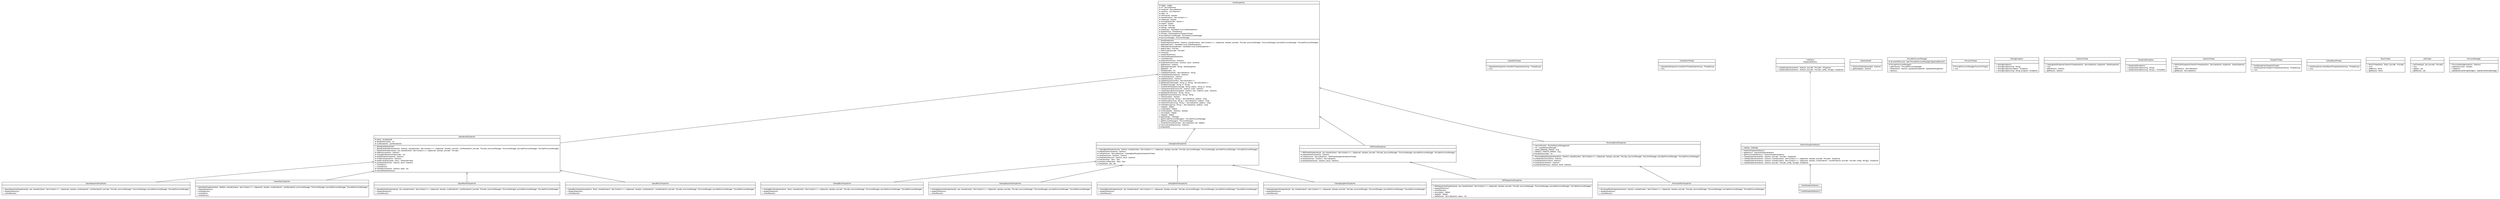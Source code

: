 #!/usr/local/bin/dot
#
# Class diagram 
# Generated by UMLGraph version R5_6 (http://www.umlgraph.org/)
#

digraph G {
	edge [fontname="Helvetica",fontsize=10,labelfontname="Helvetica",labelfontsize=10];
	node [fontname="Helvetica",fontsize=10,shape=plaintext];
	nodesep=0.25;
	ranksep=0.5;
	// sorcer.core.dispatch.CatalogBlockDispatcher
	c35184 [label=<<table title="sorcer.core.dispatch.CatalogBlockDispatcher" border="0" cellborder="1" cellspacing="0" cellpadding="2" port="p" href="./CatalogBlockDispatcher.html">
		<tr><td><table border="0" cellspacing="0" cellpadding="1">
<tr><td align="center" balign="center"> CatalogBlockDispatcher </td></tr>
		</table></td></tr>
		<tr><td><table border="0" cellspacing="0" cellpadding="1">
<tr><td align="left" balign="left">  </td></tr>
		</table></td></tr>
		<tr><td><table border="0" cellspacing="0" cellpadding="1">
<tr><td align="left" balign="left"> + CatalogBlockDispatcher(block : Block, sharedContext : Set&lt;Context&lt;&gt;&gt;, isSpawned : boolean, provider : Provider, provisionManager : ProvisionManager, providerProvisionManager : ProviderProvisionManager) </td></tr>
<tr><td align="left" balign="left"> + dispatchExertions() </td></tr>
<tr><td align="left" balign="left"> + collectResults() </td></tr>
		</table></td></tr>
		</table>>, URL="./CatalogBlockDispatcher.html", fontname="Helvetica", fontcolor="black", fontsize=10.0];
	// sorcer.core.dispatch.SpaceExertDispatcher
	c35185 [label=<<table title="sorcer.core.dispatch.SpaceExertDispatcher" border="0" cellborder="1" cellspacing="0" cellpadding="2" port="p" href="./SpaceExertDispatcher.html">
		<tr><td><table border="0" cellspacing="0" cellpadding="1">
<tr><td align="center" balign="center"><font face="Helvetica-Oblique"> SpaceExertDispatcher </font></td></tr>
		</table></td></tr>
		<tr><td><table border="0" cellspacing="0" cellpadding="1">
<tr><td align="left" balign="left"> # space : JavaSpace05 </td></tr>
<tr><td align="left" balign="left"> # doneExertionIndex : int </td></tr>
<tr><td align="left" balign="left"> # myMemberUtil : LokiMemberUtil </td></tr>
		</table></td></tr>
		<tr><td><table border="0" cellspacing="0" cellpadding="1">
<tr><td align="left" balign="left"> + SpaceExertDispatcher() </td></tr>
<tr><td align="left" balign="left"> + SpaceExertDispatcher(exertion : Exertion, sharedContext : Set&lt;Context&lt;&gt;&gt;, isSpawned : boolean, memUtil : LokiMemberUtil, provider : Provider, provisionManager : ProvisionManager, providerProvisionManager : ProviderProvisionManager) </td></tr>
<tr><td align="left" balign="left"> + SpaceExertDispatcher(job : Job, sharedContext : Set&lt;Context&lt;&gt;&gt;, isSpawned : boolean, provider : Provider) </td></tr>
<tr><td align="left" balign="left"> # addPoison(exertion : Exertion) </td></tr>
<tr><td align="left" balign="left"> # changeDoneExertionIndex(index : int) </td></tr>
<tr><td align="left" balign="left"> # preExecExertion(exertion : Exertion) </td></tr>
<tr><td align="left" balign="left"> # writeEnvelop(exertion : Exertion) </td></tr>
<tr><td align="left" balign="left"> # takeEnvelop(template : Entry) : ExertionEnvelop </td></tr>
<tr><td align="left" balign="left"> # postExecExertion(ex : Exertion, result : Exertion) </td></tr>
<tr><td align="left" balign="left"> + collectFails() </td></tr>
<tr><td align="left" balign="left"> + collectErrors() </td></tr>
<tr><td align="left" balign="left"> # handleError(exertion : Exertion, state : int) </td></tr>
<tr><td align="left" balign="left"> # executeMasterExertion() </td></tr>
		</table></td></tr>
		</table>>, URL="./SpaceExertDispatcher.html", fontname="Helvetica", fontcolor="black", fontsize=10.0];
	// sorcer.core.dispatch.SpaceExertDispatcher.CollectFailThread
	c35186 [label=<<table title="sorcer.core.dispatch.SpaceExertDispatcher.CollectFailThread" border="0" cellborder="1" cellspacing="0" cellpadding="2" port="p" href="./SpaceExertDispatcher.CollectFailThread.html">
		<tr><td><table border="0" cellspacing="0" cellpadding="1">
<tr><td align="center" balign="center"> CollectFailThread </td></tr>
		</table></td></tr>
		<tr><td><table border="0" cellspacing="0" cellpadding="1">
<tr><td align="left" balign="left">  </td></tr>
		</table></td></tr>
		<tr><td><table border="0" cellspacing="0" cellpadding="1">
<tr><td align="left" balign="left"> + SpaceExertDispatcher.CollectFailThread(disatchGroup : ThreadGroup) </td></tr>
<tr><td align="left" balign="left"> + run() </td></tr>
		</table></td></tr>
		</table>>, URL="./SpaceExertDispatcher.CollectFailThread.html", fontname="Helvetica", fontcolor="black", fontsize=10.0];
	// sorcer.core.dispatch.SpaceExertDispatcher.CollectErrorThread
	c35187 [label=<<table title="sorcer.core.dispatch.SpaceExertDispatcher.CollectErrorThread" border="0" cellborder="1" cellspacing="0" cellpadding="2" port="p" href="./SpaceExertDispatcher.CollectErrorThread.html">
		<tr><td><table border="0" cellspacing="0" cellpadding="1">
<tr><td align="center" balign="center"> CollectErrorThread </td></tr>
		</table></td></tr>
		<tr><td><table border="0" cellspacing="0" cellpadding="1">
<tr><td align="left" balign="left">  </td></tr>
		</table></td></tr>
		<tr><td><table border="0" cellspacing="0" cellpadding="1">
<tr><td align="left" balign="left"> + SpaceExertDispatcher.CollectErrorThread(disatchGroup : ThreadGroup) </td></tr>
<tr><td align="left" balign="left"> + run() </td></tr>
		</table></td></tr>
		</table>>, URL="./SpaceExertDispatcher.CollectErrorThread.html", fontname="Helvetica", fontcolor="black", fontsize=10.0];
	// sorcer.core.dispatch.ExertionDispatcherFactory
	c35188 [label=<<table title="sorcer.core.dispatch.ExertionDispatcherFactory" border="0" cellborder="1" cellspacing="0" cellpadding="2" port="p" href="./ExertionDispatcherFactory.html">
		<tr><td><table border="0" cellspacing="0" cellpadding="1">
<tr><td align="center" balign="center"> ExertionDispatcherFactory </td></tr>
		</table></td></tr>
		<tr><td><table border="0" cellspacing="0" cellpadding="1">
<tr><td align="left" balign="left"> + catalog : Cataloger </td></tr>
		</table></td></tr>
		<tr><td><table border="0" cellspacing="0" cellpadding="1">
<tr><td align="left" balign="left"> + ExertionDispatcherFactory() </td></tr>
<tr><td align="left" balign="left"> + getFactory() : ExertionDispatcherFactory </td></tr>
<tr><td align="left" balign="left"> + getProvisionableFactory() : ExertionDispatcherFactory </td></tr>
<tr><td align="left" balign="left"> + createDispatcher(exertion : Exertion, provider : Provider) : Dispatcher </td></tr>
<tr><td align="left" balign="left"> + createDispatcher(exertion : Exertion, sharedContexts : Set&lt;Context&lt;&gt;&gt;, isSpawned : boolean, provider : Provider) : Dispatcher </td></tr>
<tr><td align="left" balign="left"> + createDispatcher(exertion : Exertion, sharedContexts : Set&lt;Context&lt;&gt;&gt;, isSpawned : boolean, myMemberUtil : LokiMemberUtil, provider : Provider, config : String[]) : Dispatcher </td></tr>
<tr><td align="left" balign="left"> + createDispatcher(exertion : Exertion, provider : Provider, config : String[]) : Dispatcher </td></tr>
		</table></td></tr>
		</table>>, URL="./ExertionDispatcherFactory.html", fontname="Helvetica", fontcolor="black", fontsize=10.0];
	// sorcer.core.dispatch.ExertionSorter
	c35189 [label=<<table title="sorcer.core.dispatch.ExertionSorter" border="0" cellborder="1" cellspacing="0" cellpadding="2" port="p" href="./ExertionSorter.html">
		<tr><td><table border="0" cellspacing="0" cellpadding="1">
<tr><td align="center" balign="center"> ExertionSorter </td></tr>
		</table></td></tr>
		<tr><td><table border="0" cellspacing="0" cellpadding="1">
<tr><td align="left" balign="left">  </td></tr>
		</table></td></tr>
		<tr><td><table border="0" cellspacing="0" cellpadding="1">
<tr><td align="left" balign="left"> + ExertionSorter(topLevelJob : Exertion) </td></tr>
<tr><td align="left" balign="left"> + getSortedJob() : Exertion </td></tr>
		</table></td></tr>
		</table>>, URL="./ExertionSorter.html", fontname="Helvetica", fontcolor="black", fontsize=10.0];
	// sorcer.core.dispatch.MonitoredTaskDispatcher
	c35190 [label=<<table title="sorcer.core.dispatch.MonitoredTaskDispatcher" border="0" cellborder="1" cellspacing="0" cellpadding="2" port="p" href="./MonitoredTaskDispatcher.html">
		<tr><td><table border="0" cellspacing="0" cellpadding="1">
<tr><td align="center" balign="center"> MonitoredTaskDispatcher </td></tr>
		</table></td></tr>
		<tr><td><table border="0" cellspacing="0" cellpadding="1">
<tr><td align="left" balign="left">  </td></tr>
		</table></td></tr>
		<tr><td><table border="0" cellspacing="0" cellpadding="1">
<tr><td align="left" balign="left"> + MonitoredTaskDispatcher(exertion : Exertion, sharedContext : Set&lt;Context&lt;&gt;&gt;, isSpawned : boolean, provider : Provider, provisionManager : ProvisionManager, providerProvisionManager : ProviderProvisionManager) </td></tr>
<tr><td align="left" balign="left"> + dispatchExertions() </td></tr>
<tr><td align="left" balign="left"> + collectResults() </td></tr>
		</table></td></tr>
		</table>>, URL="./MonitoredTaskDispatcher.html", fontname="Helvetica", fontcolor="black", fontsize=10.0];
	// sorcer.core.dispatch.SpaceSequentialDispatcher
	c35191 [label=<<table title="sorcer.core.dispatch.SpaceSequentialDispatcher" border="0" cellborder="1" cellspacing="0" cellpadding="2" port="p" href="./SpaceSequentialDispatcher.html">
		<tr><td><table border="0" cellspacing="0" cellpadding="1">
<tr><td align="center" balign="center"> SpaceSequentialDispatcher </td></tr>
		</table></td></tr>
		<tr><td><table border="0" cellspacing="0" cellpadding="1">
<tr><td align="left" balign="left">  </td></tr>
		</table></td></tr>
		<tr><td><table border="0" cellspacing="0" cellpadding="1">
<tr><td align="left" balign="left"> + SpaceSequentialDispatcher(job : Job, sharedContexts : Set&lt;Context&lt;&gt;&gt;, isSpawned : boolean, myMemberUtil : LokiMemberUtil, provider : Provider, provisionManager : ProvisionManager, providerProvisionManager : ProviderProvisionManager) </td></tr>
<tr><td align="left" balign="left"> + dispatchExertions() </td></tr>
<tr><td align="left" balign="left"> + collectResults() </td></tr>
		</table></td></tr>
		</table>>, URL="./SpaceSequentialDispatcher.html", fontname="Helvetica", fontcolor="black", fontsize=10.0];
	// sorcer.core.dispatch.ProviderProvisionManager
	c35192 [label=<<table title="sorcer.core.dispatch.ProviderProvisionManager" border="0" cellborder="1" cellspacing="0" cellpadding="2" port="p" href="./ProviderProvisionManager.html">
		<tr><td><table border="0" cellspacing="0" cellpadding="1">
<tr><td align="center" balign="center"> ProviderProvisionManager </td></tr>
		</table></td></tr>
		<tr><td><table border="0" cellspacing="0" cellpadding="1">
<tr><td align="left" balign="left"> # servicesToProvision : Set&lt;ProviderProvisionManager.SignatureElement&gt; </td></tr>
		</table></td></tr>
		<tr><td><table border="0" cellspacing="0" cellpadding="1">
<tr><td align="left" balign="left"> # ProviderProvisionManager() </td></tr>
<tr><td align="left" balign="left"> + getInstance() : ProviderProvisionManager </td></tr>
<tr><td align="left" balign="left"> + add(exertion : Exertion, spaceExertDispatcher : SpaceExertDispatcher) </td></tr>
<tr><td align="left" balign="left"> + destroy() </td></tr>
		</table></td></tr>
		</table>>, URL="./ProviderProvisionManager.html", fontname="Helvetica", fontcolor="black", fontsize=10.0];
	// sorcer.core.dispatch.ProviderProvisionManager.ProvisionThread
	c35193 [label=<<table title="sorcer.core.dispatch.ProviderProvisionManager.ProvisionThread" border="0" cellborder="1" cellspacing="0" cellpadding="2" port="p" href="./ProviderProvisionManager.ProvisionThread.html">
		<tr><td><table border="0" cellspacing="0" cellpadding="1">
<tr><td align="center" balign="center"> ProvisionThread </td></tr>
		</table></td></tr>
		<tr><td><table border="0" cellspacing="0" cellpadding="1">
<tr><td align="left" balign="left">  </td></tr>
		</table></td></tr>
		<tr><td><table border="0" cellspacing="0" cellpadding="1">
<tr><td align="left" balign="left"> # ProviderProvisionManager.ProvisionThread() </td></tr>
<tr><td align="left" balign="left"> + run() </td></tr>
		</table></td></tr>
		</table>>, URL="./ProviderProvisionManager.ProvisionThread.html", fontname="Helvetica", fontcolor="black", fontsize=10.0];
	// sorcer.core.dispatch.SortingException
	c35194 [label=<<table title="sorcer.core.dispatch.SortingException" border="0" cellborder="1" cellspacing="0" cellpadding="2" port="p" href="./SortingException.html">
		<tr><td><table border="0" cellspacing="0" cellpadding="1">
<tr><td align="center" balign="center"> SortingException </td></tr>
		</table></td></tr>
		<tr><td><table border="0" cellspacing="0" cellpadding="1">
<tr><td align="left" balign="left">  </td></tr>
		</table></td></tr>
		<tr><td><table border="0" cellspacing="0" cellpadding="1">
<tr><td align="left" balign="left"> + SortingException() </td></tr>
<tr><td align="left" balign="left"> + SortingException(msg : String) </td></tr>
<tr><td align="left" balign="left"> + SortingException(exception : Exception) </td></tr>
<tr><td align="left" balign="left"> + SortingException(msg : String, exception : Exception) </td></tr>
		</table></td></tr>
		</table>>, URL="./SortingException.html", fontname="Helvetica", fontcolor="black", fontsize=10.0];
	// sorcer.core.dispatch.CatalogExertDispatcher
	c35195 [label=<<table title="sorcer.core.dispatch.CatalogExertDispatcher" border="0" cellborder="1" cellspacing="0" cellpadding="2" port="p" href="./CatalogExertDispatcher.html">
		<tr><td><table border="0" cellspacing="0" cellpadding="1">
<tr><td align="center" balign="center"><font face="Helvetica-Oblique"> CatalogExertDispatcher </font></td></tr>
		</table></td></tr>
		<tr><td><table border="0" cellspacing="0" cellpadding="1">
<tr><td align="left" balign="left">  </td></tr>
		</table></td></tr>
		<tr><td><table border="0" cellspacing="0" cellpadding="1">
<tr><td align="left" balign="left"> + CatalogExertDispatcher(job : Exertion, sharedContext : Set&lt;Context&lt;&gt;&gt;, isSpawned : boolean, provider : Provider, provisionManager : ProvisionManager, providerProvisionManager : ProviderProvisionManager) </td></tr>
<tr><td align="left" balign="left"> # preExecExertion(exertion : Exertion) </td></tr>
<tr><td align="left" balign="left"> # runExertion(ex : ServiceExertion) : CatalogExertDispatcher.ExertionThread </td></tr>
<tr><td align="left" balign="left"> # execExertion(ex : Exertion) : Exertion </td></tr>
<tr><td align="left" balign="left"> # postExecExertion(ex : Exertion, result : Exertion) </td></tr>
<tr><td align="left" balign="left"> # execTask(task : Task) : Task </td></tr>
<tr><td align="left" balign="left"> # execServiceTask(task : Task) : Task </td></tr>
<tr><td align="left" balign="left"> # execJob(job : Job) : Job </td></tr>
		</table></td></tr>
		</table>>, URL="./CatalogExertDispatcher.html", fontname="Helvetica", fontcolor="black", fontsize=10.0];
	// sorcer.core.dispatch.CatalogExertDispatcher.ExertionThread
	c35196 [label=<<table title="sorcer.core.dispatch.CatalogExertDispatcher.ExertionThread" border="0" cellborder="1" cellspacing="0" cellpadding="2" port="p" href="./CatalogExertDispatcher.ExertionThread.html">
		<tr><td><table border="0" cellspacing="0" cellpadding="1">
<tr><td align="center" balign="center"> ExertionThread </td></tr>
		</table></td></tr>
		<tr><td><table border="0" cellspacing="0" cellpadding="1">
<tr><td align="left" balign="left">  </td></tr>
		</table></td></tr>
		<tr><td><table border="0" cellspacing="0" cellpadding="1">
<tr><td align="left" balign="left"> + CatalogExertDispatcher.ExertionThread(exertion : ServiceExertion, dispatcher : ExertDispatcher) </td></tr>
<tr><td align="left" balign="left"> + run() </td></tr>
<tr><td align="left" balign="left"> + getExertion() : Exertion </td></tr>
<tr><td align="left" balign="left"> + getResult() : Exertion </td></tr>
		</table></td></tr>
		</table>>, URL="./CatalogExertDispatcher.ExertionThread.html", fontname="Helvetica", fontcolor="black", fontsize=10.0];
	// sorcer.core.dispatch.CatalogSequentialDispatcher
	c35197 [label=<<table title="sorcer.core.dispatch.CatalogSequentialDispatcher" border="0" cellborder="1" cellspacing="0" cellpadding="2" port="p" href="./CatalogSequentialDispatcher.html">
		<tr><td><table border="0" cellspacing="0" cellpadding="1">
<tr><td align="center" balign="center"> CatalogSequentialDispatcher </td></tr>
		</table></td></tr>
		<tr><td><table border="0" cellspacing="0" cellpadding="1">
<tr><td align="left" balign="left">  </td></tr>
		</table></td></tr>
		<tr><td><table border="0" cellspacing="0" cellpadding="1">
<tr><td align="left" balign="left"> + CatalogSequentialDispatcher(job : Job, sharedContext : Set&lt;Context&lt;&gt;&gt;, isSpawned : boolean, provider : Provider, provisionManager : ProvisionManager, providerProvisionManager : ProviderProvisionManager) </td></tr>
<tr><td align="left" balign="left"> + dispatchExertions() </td></tr>
<tr><td align="left" balign="left"> + collectResults() </td></tr>
		</table></td></tr>
		</table>>, URL="./CatalogSequentialDispatcher.html", fontname="Helvetica", fontcolor="black", fontsize=10.0];
	// sorcer.core.dispatch.SpaceTaskDispatcher
	c35198 [label=<<table title="sorcer.core.dispatch.SpaceTaskDispatcher" border="0" cellborder="1" cellspacing="0" cellpadding="2" port="p" href="./SpaceTaskDispatcher.html">
		<tr><td><table border="0" cellspacing="0" cellpadding="1">
<tr><td align="center" balign="center"> SpaceTaskDispatcher </td></tr>
		</table></td></tr>
		<tr><td><table border="0" cellspacing="0" cellpadding="1">
<tr><td align="left" balign="left">  </td></tr>
		</table></td></tr>
		<tr><td><table border="0" cellspacing="0" cellpadding="1">
<tr><td align="left" balign="left"> + SpaceTaskDispatcher(task : NetTask, sharedContexts : Set&lt;Context&lt;&gt;&gt;, isSpawned : boolean, myMemberUtil : LokiMemberUtil, provisionManager : ProvisionManager, providerProvisionManager : ProviderProvisionManager) </td></tr>
<tr><td align="left" balign="left"> + dispatchExertions() </td></tr>
<tr><td align="left" balign="left"> + collectResults() </td></tr>
<tr><td align="left" balign="left"> + collectFails() </td></tr>
<tr><td align="left" balign="left"> + collectErrors() </td></tr>
		</table></td></tr>
		</table>>, URL="./SpaceTaskDispatcher.html", fontname="Helvetica", fontcolor="black", fontsize=10.0];
	// sorcer.core.dispatch.CatalogParallelDispatcher
	c35199 [label=<<table title="sorcer.core.dispatch.CatalogParallelDispatcher" border="0" cellborder="1" cellspacing="0" cellpadding="2" port="p" href="./CatalogParallelDispatcher.html">
		<tr><td><table border="0" cellspacing="0" cellpadding="1">
<tr><td align="center" balign="center"> CatalogParallelDispatcher </td></tr>
		</table></td></tr>
		<tr><td><table border="0" cellspacing="0" cellpadding="1">
<tr><td align="left" balign="left">  </td></tr>
		</table></td></tr>
		<tr><td><table border="0" cellspacing="0" cellpadding="1">
<tr><td align="left" balign="left"> + CatalogParallelDispatcher(job : Job, sharedContexts : Set&lt;Context&lt;&gt;&gt;, isSpawned : boolean, provider : Provider, provisionManager : ProvisionManager, providerProvisionManager : ProviderProvisionManager) </td></tr>
<tr><td align="left" balign="left"> + dispatchExertions() </td></tr>
<tr><td align="left" balign="left"> + collectResults() </td></tr>
		</table></td></tr>
		</table>>, URL="./CatalogParallelDispatcher.html", fontname="Helvetica", fontcolor="black", fontsize=10.0];
	// sorcer.core.dispatch.CatalogSingletonDispatcher
	c35200 [label=<<table title="sorcer.core.dispatch.CatalogSingletonDispatcher" border="0" cellborder="1" cellspacing="0" cellpadding="2" port="p" href="./CatalogSingletonDispatcher.html">
		<tr><td><table border="0" cellspacing="0" cellpadding="1">
<tr><td align="center" balign="center"> CatalogSingletonDispatcher </td></tr>
		</table></td></tr>
		<tr><td><table border="0" cellspacing="0" cellpadding="1">
<tr><td align="left" balign="left">  </td></tr>
		</table></td></tr>
		<tr><td><table border="0" cellspacing="0" cellpadding="1">
<tr><td align="left" balign="left"> + CatalogSingletonDispatcher(job : Job, sharedContexts : Set&lt;Context&lt;&gt;&gt;, isSpawned : boolean, provider : Provider, provisionManager : ProvisionManager, providerProvisionManager : ProviderProvisionManager) </td></tr>
<tr><td align="left" balign="left"> + dispatchExertions() </td></tr>
<tr><td align="left" balign="left"> + collectResults() </td></tr>
		</table></td></tr>
		</table>>, URL="./CatalogSingletonDispatcher.html", fontname="Helvetica", fontcolor="black", fontsize=10.0];
	// sorcer.core.dispatch.DispatcherException
	c35201 [label=<<table title="sorcer.core.dispatch.DispatcherException" border="0" cellborder="1" cellspacing="0" cellpadding="2" port="p" href="./DispatcherException.html">
		<tr><td><table border="0" cellspacing="0" cellpadding="1">
<tr><td align="center" balign="center"> DispatcherException </td></tr>
		</table></td></tr>
		<tr><td><table border="0" cellspacing="0" cellpadding="1">
<tr><td align="left" balign="left">  </td></tr>
		</table></td></tr>
		<tr><td><table border="0" cellspacing="0" cellpadding="1">
<tr><td align="left" balign="left"> + DispatcherException() </td></tr>
<tr><td align="left" balign="left"> + DispatcherException(msg : String) </td></tr>
<tr><td align="left" balign="left"> + DispatcherException(msg : String, t : Throwable) </td></tr>
		</table></td></tr>
		</table>>, URL="./DispatcherException.html", fontname="Helvetica", fontcolor="black", fontsize=10.0];
	// sorcer.core.dispatch.SWIFExertDispatcher
	c35202 [label=<<table title="sorcer.core.dispatch.SWIFExertDispatcher" border="0" cellborder="1" cellspacing="0" cellpadding="2" port="p" href="./SWIFExertDispatcher.html">
		<tr><td><table border="0" cellspacing="0" cellpadding="1">
<tr><td align="center" balign="center"><font face="Helvetica-Oblique"> SWIFExertDispatcher </font></td></tr>
		</table></td></tr>
		<tr><td><table border="0" cellspacing="0" cellpadding="1">
<tr><td align="left" balign="left">  </td></tr>
		</table></td></tr>
		<tr><td><table border="0" cellspacing="0" cellpadding="1">
<tr><td align="left" balign="left"> + SWIFExertDispatcher(job : Job, sharedContext : Set&lt;Context&lt;&gt;&gt;, isSpawned : boolean, provider : Provider, provisionManager : ProvisionManager, providerProvisionManager : ProviderProvisionManager) </td></tr>
<tr><td align="left" balign="left"> # preExecExertion(exertion : Exertion) </td></tr>
<tr><td align="left" balign="left"> # runExertion(ex : ServiceExertion) : SWIFExertDispatcher.ExertionThread </td></tr>
<tr><td align="left" balign="left"> # execExertion(ex : Exertion) : ServiceExertion </td></tr>
<tr><td align="left" balign="left"> # postExecExertion(ex : Exertion, result : Exertion) </td></tr>
		</table></td></tr>
		</table>>, URL="./SWIFExertDispatcher.html", fontname="Helvetica", fontcolor="black", fontsize=10.0];
	// sorcer.core.dispatch.SWIFExertDispatcher.ExertionThread
	c35203 [label=<<table title="sorcer.core.dispatch.SWIFExertDispatcher.ExertionThread" border="0" cellborder="1" cellspacing="0" cellpadding="2" port="p" href="./SWIFExertDispatcher.ExertionThread.html">
		<tr><td><table border="0" cellspacing="0" cellpadding="1">
<tr><td align="center" balign="center"> ExertionThread </td></tr>
		</table></td></tr>
		<tr><td><table border="0" cellspacing="0" cellpadding="1">
<tr><td align="left" balign="left">  </td></tr>
		</table></td></tr>
		<tr><td><table border="0" cellspacing="0" cellpadding="1">
<tr><td align="left" balign="left"> + SWIFExertDispatcher.ExertionThread(exertion : ServiceExertion, dispatcher : ExertDispatcher) </td></tr>
<tr><td align="left" balign="left"> + run() </td></tr>
<tr><td align="left" balign="left"> + getExertion() : ServiceExertion </td></tr>
<tr><td align="left" balign="left"> + getResult() : ServiceExertion </td></tr>
		</table></td></tr>
		</table>>, URL="./SWIFExertDispatcher.ExertionThread.html", fontname="Helvetica", fontcolor="black", fontsize=10.0];
	// sorcer.core.dispatch.ExertDispatcher
	c35204 [label=<<table title="sorcer.core.dispatch.ExertDispatcher" border="0" cellborder="1" cellspacing="0" cellpadding="2" port="p" href="./ExertDispatcher.html">
		<tr><td><table border="0" cellspacing="0" cellpadding="1">
<tr><td align="center" balign="center"><font face="Helvetica-Oblique"> ExertDispatcher </font></td></tr>
		</table></td></tr>
		<tr><td><table border="0" cellspacing="0" cellpadding="1">
<tr><td align="left" balign="left"> # logger : Logger </td></tr>
<tr><td align="left" balign="left"> # xrt : ServiceExertion </td></tr>
<tr><td align="left" balign="left"> # masterXrt : ServiceExertion </td></tr>
<tr><td align="left" balign="left"> # inputXrts : List&lt;Exertion&gt; </td></tr>
<tr><td align="left" balign="left"> # state : int </td></tr>
<tr><td align="left" balign="left"> # isMonitored : boolean </td></tr>
<tr><td align="left" balign="left"> # sharedContexts : Set&lt;Context&lt;&gt;&gt; </td></tr>
<tr><td align="left" balign="left"> # isSpawned : boolean </td></tr>
<tr><td align="left" balign="left"> # runningExertionIDs : Vector&lt;&gt; </td></tr>
<tr><td align="left" balign="left"> # subject : Subject </td></tr>
<tr><td align="left" balign="left"> # provider : Provider </td></tr>
<tr><td align="left" balign="left"> # catalog : Cataloger </td></tr>
<tr><td align="left" balign="left"> # dispatchers : Hashtable&lt;Uuid, ExertDispatcher&gt; </td></tr>
<tr><td align="left" balign="left"> # disatchGroup : ThreadGroup </td></tr>
<tr><td align="left" balign="left"> # dThread : ExertDispatcher.DispatchThread </td></tr>
<tr><td align="left" balign="left"> # providerProvisionManager : ProviderProvisionManager </td></tr>
<tr><td align="left" balign="left"> # provisionManager : ProvisionManager </td></tr>
		</table></td></tr>
		<tr><td><table border="0" cellspacing="0" cellpadding="1">
<tr><td align="left" balign="left"> + ExertDispatcher() </td></tr>
<tr><td align="left" balign="left"> + ExertDispatcher(exertion : Exertion, sharedContexts : Set&lt;Context&lt;&gt;&gt;, isSpawned : boolean, provider : Provider, provisionManager : ProvisionManager, providerProvisionManager : ProviderProvisionManager) </td></tr>
<tr><td align="left" balign="left"> + getDispatchers() : Hashtable&lt;Uuid, ExertDispatcher&gt; </td></tr>
<tr><td align="left" balign="left"> + setDispatchers(dispatchers : Hashtable&lt;Uuid, ExertDispatcher&gt;) </td></tr>
<tr><td align="left" balign="left"> + getProvider() : Provider </td></tr>
<tr><td align="left" balign="left"> + setProvider(provider : Provider) </td></tr>
<tr><td align="left" balign="left"> # initialize() </td></tr>
<tr><td align="left" balign="left"><font face="Helvetica-Oblique" point-size="10.0"> + dispatchExertions() </font></td></tr>
<tr><td align="left" balign="left"> # checkAndDispatchExertions() </td></tr>
<tr><td align="left" balign="left"><font face="Helvetica-Oblique" point-size="10.0"> + collectResults() </font></td></tr>
<tr><td align="left" balign="left"><font face="Helvetica-Oblique" point-size="10.0"> # preExecExertion(ex : Exertion) </font></td></tr>
<tr><td align="left" balign="left"><font face="Helvetica-Oblique" point-size="10.0"> # postExecExertion(input : Exertion, result : Exertion) </font></td></tr>
<tr><td align="left" balign="left"> + getExertion() : Exertion </td></tr>
<tr><td align="left" balign="left"> + getDispatcher(jobID : String) : ExertDispatcher </td></tr>
<tr><td align="left" balign="left"> + getState() : int </td></tr>
<tr><td align="left" balign="left"> + setState(state : int) </td></tr>
<tr><td align="left" balign="left"> + createExertionID(ex : ServiceExertion) : String </td></tr>
<tr><td align="left" balign="left"> # collectSharedContexts(ex : Exertion) </td></tr>
<tr><td align="left" balign="left"> # collectOutputs(ex : Exertion) </td></tr>
<tr><td align="left" balign="left"> # updateInputs(ex : Exertion) </td></tr>
<tr><td align="left" balign="left"> # updateInputs(toContext : ServiceContext&lt;&gt;) </td></tr>
<tr><td align="left" balign="left"> # getSharedContext(path : String, id : String) : ServiceContext&lt;&gt; </td></tr>
<tr><td align="left" balign="left"> + sendMail(message : String, to : String) </td></tr>
<tr><td align="left" balign="left"> + sendMailWithSubject(message : String, subject : String, to : String) </td></tr>
<tr><td align="left" balign="left"> + notifyExertionExecution(inex : Exertion, outex : Exertion) </td></tr>
<tr><td align="left" balign="left"> + notifyExertionExecution(parent : Exertion, inex : Exertion, outex : Exertion) </td></tr>
<tr><td align="left" balign="left"> # getDataURL(filename : String) : String </td></tr>
<tr><td align="left" balign="left"> # getDataFilename(filename : String) : String </td></tr>
<tr><td align="left" balign="left"> + isMonitorable() : boolean </td></tr>
<tr><td align="left" balign="left"> # notifyFailure(msg : String, t : ServiceExertion, seqNum : long) </td></tr>
<tr><td align="left" balign="left"> # notifyException(msg : String, t : ServiceExertion, seqNum : long) </td></tr>
<tr><td align="left" balign="left"> # notifyInformation(msg : String, t : ServiceExertion, seqNum : long) </td></tr>
<tr><td align="left" balign="left"> # notifyWarning(msg : String, t : ServiceExertion, seqNum : long) </td></tr>
<tr><td align="left" balign="left"> + stopJob() : NetJob </td></tr>
<tr><td align="left" balign="left"> + suspendJob() : NetJob </td></tr>
<tr><td align="left" balign="left"> # isInterupted(ex : Exertion) : boolean </td></tr>
<tr><td align="left" balign="left"> + resumeJob() : NetJob </td></tr>
<tr><td align="left" balign="left"> + stepJob() : NetJob </td></tr>
<tr><td align="left" balign="left"> # getCatalog() : Cataloger </td></tr>
<tr><td align="left" balign="left"> + getProviderProvisionManager() : ProviderProvisionManager </td></tr>
<tr><td align="left" balign="left"> + getProvisionManager() : ProvisionManager </td></tr>
<tr><td align="left" balign="left"> + sendCheckPointEmail(task : ServiceExertion, job : NetJob) </td></tr>
<tr><td align="left" balign="left"> # reconcileInputExertions(ex : Exertion) </td></tr>
<tr><td align="left" balign="left"> # prepareJob() </td></tr>
		</table></td></tr>
		</table>>, URL="./ExertDispatcher.html", fontname="Helvetica", fontcolor="black", fontsize=10.0];
	// sorcer.core.dispatch.ExertDispatcher.DispatchThread
	c35205 [label=<<table title="sorcer.core.dispatch.ExertDispatcher.DispatchThread" border="0" cellborder="1" cellspacing="0" cellpadding="2" port="p" href="./ExertDispatcher.DispatchThread.html">
		<tr><td><table border="0" cellspacing="0" cellpadding="1">
<tr><td align="center" balign="center"> DispatchThread </td></tr>
		</table></td></tr>
		<tr><td><table border="0" cellspacing="0" cellpadding="1">
<tr><td align="left" balign="left">  </td></tr>
		</table></td></tr>
		<tr><td><table border="0" cellspacing="0" cellpadding="1">
<tr><td align="left" balign="left"> + ExertDispatcher.DispatchThread() </td></tr>
<tr><td align="left" balign="left"> + ExertDispatcher.DispatchThread(disatchGroup : ThreadGroup) </td></tr>
<tr><td align="left" balign="left"> + run() </td></tr>
		</table></td></tr>
		</table>>, URL="./ExertDispatcher.DispatchThread.html", fontname="Helvetica", fontcolor="black", fontsize=10.0];
	// sorcer.core.dispatch.ExertDispatcher.CollectResultThread
	c35206 [label=<<table title="sorcer.core.dispatch.ExertDispatcher.CollectResultThread" border="0" cellborder="1" cellspacing="0" cellpadding="2" port="p" href="./ExertDispatcher.CollectResultThread.html">
		<tr><td><table border="0" cellspacing="0" cellpadding="1">
<tr><td align="center" balign="center"> CollectResultThread </td></tr>
		</table></td></tr>
		<tr><td><table border="0" cellspacing="0" cellpadding="1">
<tr><td align="left" balign="left">  </td></tr>
		</table></td></tr>
		<tr><td><table border="0" cellspacing="0" cellpadding="1">
<tr><td align="left" balign="left"> + ExertDispatcher.CollectResultThread(disatchGroup : ThreadGroup) </td></tr>
<tr><td align="left" balign="left"> + run() </td></tr>
		</table></td></tr>
		</table>>, URL="./ExertDispatcher.CollectResultThread.html", fontname="Helvetica", fontcolor="black", fontsize=10.0];
	// sorcer.core.dispatch.DispatcherFactory
	c35207 [label=<<table title="sorcer.core.dispatch.DispatcherFactory" border="0" cellborder="1" cellspacing="0" cellpadding="2" port="p" href="./DispatcherFactory.html">
		<tr><td><table border="0" cellspacing="0" cellpadding="1">
<tr><td align="center" balign="center"> &#171;interface&#187; </td></tr>
<tr><td align="center" balign="center"> DispatcherFactory </td></tr>
		</table></td></tr>
		<tr><td><table border="0" cellspacing="0" cellpadding="1">
<tr><td align="left" balign="left">  </td></tr>
		</table></td></tr>
		<tr><td><table border="0" cellspacing="0" cellpadding="1">
<tr><td align="left" balign="left"> + createDispatcher(exertion : Exertion, provider : Provider) : Dispatcher </td></tr>
<tr><td align="left" balign="left"> + createDispatcher(exertion : Exertion, provider : Provider, config : String[]) : Dispatcher </td></tr>
		</table></td></tr>
		</table>>, URL="./DispatcherFactory.html", fontname="Helvetica", fontcolor="black", fontsize=10.0];
	// sorcer.core.dispatch.ExertDispatcherFactory
	c35208 [label=<<table title="sorcer.core.dispatch.ExertDispatcherFactory" border="0" cellborder="1" cellspacing="0" cellpadding="2" port="p" href="./ExertDispatcherFactory.html">
		<tr><td><table border="0" cellspacing="0" cellpadding="1">
<tr><td align="center" balign="center"> ExertDispatcherFactory </td></tr>
		</table></td></tr>
		<tr><td><table border="0" cellspacing="0" cellpadding="1">
<tr><td align="left" balign="left">  </td></tr>
		</table></td></tr>
		<tr><td><table border="0" cellspacing="0" cellpadding="1">
<tr><td align="left" balign="left"> + ExertDispatcherFactory() </td></tr>
		</table></td></tr>
		</table>>, URL="./ExertDispatcherFactory.html", fontname="Helvetica", fontcolor="black", fontsize=10.0];
	// sorcer.core.dispatch.SpaceParallelDispatcher
	c35209 [label=<<table title="sorcer.core.dispatch.SpaceParallelDispatcher" border="0" cellborder="1" cellspacing="0" cellpadding="2" port="p" href="./SpaceParallelDispatcher.html">
		<tr><td><table border="0" cellspacing="0" cellpadding="1">
<tr><td align="center" balign="center"> SpaceParallelDispatcher </td></tr>
		</table></td></tr>
		<tr><td><table border="0" cellspacing="0" cellpadding="1">
<tr><td align="left" balign="left">  </td></tr>
		</table></td></tr>
		<tr><td><table border="0" cellspacing="0" cellpadding="1">
<tr><td align="left" balign="left"> + SpaceParallelDispatcher(job : Job, sharedContexts : Set&lt;Context&lt;&gt;&gt;, isSpawned : boolean, myMemberUtil : LokiMemberUtil, provider : Provider, provisionManager : ProvisionManager, providerProvisionManager : ProviderProvisionManager) </td></tr>
<tr><td align="left" balign="left"> + dispatchExertions() </td></tr>
<tr><td align="left" balign="left"> + collectResults() </td></tr>
		</table></td></tr>
		</table>>, URL="./SpaceParallelDispatcher.html", fontname="Helvetica", fontcolor="black", fontsize=10.0];
	// sorcer.core.dispatch.BlockThread
	c35210 [label=<<table title="sorcer.core.dispatch.BlockThread" border="0" cellborder="1" cellspacing="0" cellpadding="2" port="p" href="./BlockThread.html">
		<tr><td><table border="0" cellspacing="0" cellpadding="1">
<tr><td align="center" balign="center"> BlockThread </td></tr>
		</table></td></tr>
		<tr><td><table border="0" cellspacing="0" cellpadding="1">
<tr><td align="left" balign="left">  </td></tr>
		</table></td></tr>
		<tr><td><table border="0" cellspacing="0" cellpadding="1">
<tr><td align="left" balign="left"> + BlockThread(block : Block, provider : Provider) </td></tr>
<tr><td align="left" balign="left"> + run() </td></tr>
<tr><td align="left" balign="left"> + getBlock() : Block </td></tr>
<tr><td align="left" balign="left"> + getResult() : Block </td></tr>
		</table></td></tr>
		</table>>, URL="./BlockThread.html", fontname="Helvetica", fontcolor="black", fontsize=10.0];
	// sorcer.core.dispatch.MonitoredExertDispatcher
	c35211 [label=<<table title="sorcer.core.dispatch.MonitoredExertDispatcher" border="0" cellborder="1" cellspacing="0" cellpadding="2" port="p" href="./MonitoredExertDispatcher.html">
		<tr><td><table border="0" cellspacing="0" cellpadding="1">
<tr><td align="center" balign="center"><font face="Helvetica-Oblique"> MonitoredExertDispatcher </font></td></tr>
		</table></td></tr>
		<tr><td><table border="0" cellspacing="0" cellpadding="1">
<tr><td align="left" balign="left"> + sessionMonitor : MonitorSessionManagement </td></tr>
<tr><td align="left" balign="left"> + lrm : LeaseRenewalManager </td></tr>
<tr><td align="left" balign="left"> + LEASE_RENEWAL_PERIOD : long </td></tr>
<tr><td align="left" balign="left"> + DEFAULT_TIMEOUT_PERIOD : long </td></tr>
<tr><td align="left" balign="left"> # doneExertionIndex : int </td></tr>
		</table></td></tr>
		<tr><td><table border="0" cellspacing="0" cellpadding="1">
<tr><td align="left" balign="left"> + MonitoredExertDispatcher(exertion : Exertion, sharedContext : Set&lt;Context&lt;&gt;&gt;, isSpawned : boolean, provider : Provider, provisionManager : ProvisionManager, providerProvisionManager : ProviderProvisionManager) </td></tr>
<tr><td align="left" balign="left"> # preExecExertion(exertion : Exertion) </td></tr>
<tr><td align="left" balign="left"> # postExecExertion(result : Exertion) </td></tr>
<tr><td align="left" balign="left"> # execExertion(exertion : Exertion) </td></tr>
<tr><td align="left" balign="left"> # postExecExertion(ex : Exertion, result : Exertion) </td></tr>
		</table></td></tr>
		</table>>, URL="./MonitoredExertDispatcher.html", fontname="Helvetica", fontcolor="black", fontsize=10.0];
	// sorcer.core.dispatch.SpaceBlockDispatcher
	c35212 [label=<<table title="sorcer.core.dispatch.SpaceBlockDispatcher" border="0" cellborder="1" cellspacing="0" cellpadding="2" port="p" href="./SpaceBlockDispatcher.html">
		<tr><td><table border="0" cellspacing="0" cellpadding="1">
<tr><td align="center" balign="center"> SpaceBlockDispatcher </td></tr>
		</table></td></tr>
		<tr><td><table border="0" cellspacing="0" cellpadding="1">
<tr><td align="left" balign="left">  </td></tr>
		</table></td></tr>
		<tr><td><table border="0" cellspacing="0" cellpadding="1">
<tr><td align="left" balign="left"> + SpaceBlockDispatcher(exertion : Block, sharedContexts : Set&lt;Context&lt;&gt;&gt;, isSpawned : boolean, myMemberUtil : LokiMemberUtil, provider : Provider, provisionManager : ProvisionManager, providerProvisionManager : ProviderProvisionManager) </td></tr>
<tr><td align="left" balign="left"> + dispatchExertions() </td></tr>
<tr><td align="left" balign="left"> + collectResults() </td></tr>
		</table></td></tr>
		</table>>, URL="./SpaceBlockDispatcher.html", fontname="Helvetica", fontcolor="black", fontsize=10.0];
	// sorcer.core.dispatch.SWIFSequentialDispatcher
	c35213 [label=<<table title="sorcer.core.dispatch.SWIFSequentialDispatcher" border="0" cellborder="1" cellspacing="0" cellpadding="2" port="p" href="./SWIFSequentialDispatcher.html">
		<tr><td><table border="0" cellspacing="0" cellpadding="1">
<tr><td align="center" balign="center"> SWIFSequentialDispatcher </td></tr>
		</table></td></tr>
		<tr><td><table border="0" cellspacing="0" cellpadding="1">
<tr><td align="left" balign="left">  </td></tr>
		</table></td></tr>
		<tr><td><table border="0" cellspacing="0" cellpadding="1">
<tr><td align="left" balign="left"> + SWIFSequentialDispatcher(job : Job, sharedContext : Set&lt;Context&lt;&gt;&gt;, isSpawned : boolean, provider : Provider, provisionManager : ProvisionManager, providerProvisionManager : ProviderProvisionManager) </td></tr>
<tr><td align="left" balign="left"> + dispatchExertions() </td></tr>
<tr><td align="left" balign="left"> + collectResults() </td></tr>
<tr><td align="left" balign="left"> + resumeJob() : NetJob </td></tr>
<tr><td align="left" balign="left"> + stepJob() : NetJob </td></tr>
<tr><td align="left" balign="left"> + setStatus(ex : ServiceExertion, status : int) </td></tr>
		</table></td></tr>
		</table>>, URL="./SWIFSequentialDispatcher.html", fontname="Helvetica", fontcolor="black", fontsize=10.0];
	// sorcer.core.dispatch.JobThread
	c35214 [label=<<table title="sorcer.core.dispatch.JobThread" border="0" cellborder="1" cellspacing="0" cellpadding="2" port="p" href="./JobThread.html">
		<tr><td><table border="0" cellspacing="0" cellpadding="1">
<tr><td align="center" balign="center"> JobThread </td></tr>
		</table></td></tr>
		<tr><td><table border="0" cellspacing="0" cellpadding="1">
<tr><td align="left" balign="left">  </td></tr>
		</table></td></tr>
		<tr><td><table border="0" cellspacing="0" cellpadding="1">
<tr><td align="left" balign="left"> + JobThread(job : Job, provider : Provider) </td></tr>
<tr><td align="left" balign="left"> + run() </td></tr>
<tr><td align="left" balign="left"> + getJob() : Job </td></tr>
<tr><td align="left" balign="left"> + getResult() : Job </td></tr>
		</table></td></tr>
		</table>>, URL="./JobThread.html", fontname="Helvetica", fontcolor="black", fontsize=10.0];
	// sorcer.core.dispatch.ProvisionManager
	c35215 [label=<<table title="sorcer.core.dispatch.ProvisionManager" border="0" cellborder="1" cellspacing="0" cellpadding="2" port="p" href="./ProvisionManager.html">
		<tr><td><table border="0" cellspacing="0" cellpadding="1">
<tr><td align="center" balign="center"> ProvisionManager </td></tr>
		</table></td></tr>
		<tr><td><table border="0" cellspacing="0" cellpadding="1">
<tr><td align="left" balign="left">  </td></tr>
		</table></td></tr>
		<tr><td><table border="0" cellspacing="0" cellpadding="1">
<tr><td align="left" balign="left"> + ProvisionManager(exertion : Exertion) </td></tr>
<tr><td align="left" balign="left"> + deployServices() : boolean </td></tr>
<tr><td align="left" balign="left"> + undeploy() </td></tr>
<tr><td align="left" balign="left"> + getOperationalStringManager() : OperationalStringManager </td></tr>
		</table></td></tr>
		</table>>, URL="./ProvisionManager.html", fontname="Helvetica", fontcolor="black", fontsize=10.0];
	//sorcer.core.dispatch.CatalogBlockDispatcher extends sorcer.core.dispatch.CatalogExertDispatcher
	c35195:p -> c35184:p [dir=back,arrowtail=empty];
	//sorcer.core.dispatch.SpaceExertDispatcher extends sorcer.core.dispatch.ExertDispatcher
	c35204:p -> c35185:p [dir=back,arrowtail=empty];
	//sorcer.core.dispatch.ExertionDispatcherFactory implements sorcer.core.dispatch.DispatcherFactory
	c35207:p -> c35188:p [dir=back,arrowtail=empty,style=dashed];
	//sorcer.core.dispatch.MonitoredTaskDispatcher extends sorcer.core.dispatch.MonitoredExertDispatcher
	c35211:p -> c35190:p [dir=back,arrowtail=empty];
	//sorcer.core.dispatch.SpaceSequentialDispatcher extends sorcer.core.dispatch.SpaceExertDispatcher
	c35185:p -> c35191:p [dir=back,arrowtail=empty];
	//sorcer.core.dispatch.CatalogExertDispatcher extends sorcer.core.dispatch.ExertDispatcher
	c35204:p -> c35195:p [dir=back,arrowtail=empty];
	//sorcer.core.dispatch.CatalogSequentialDispatcher extends sorcer.core.dispatch.CatalogExertDispatcher
	c35195:p -> c35197:p [dir=back,arrowtail=empty];
	//sorcer.core.dispatch.SpaceTaskDispatcher extends sorcer.core.dispatch.SpaceExertDispatcher
	c35185:p -> c35198:p [dir=back,arrowtail=empty];
	//sorcer.core.dispatch.CatalogParallelDispatcher extends sorcer.core.dispatch.CatalogExertDispatcher
	c35195:p -> c35199:p [dir=back,arrowtail=empty];
	//sorcer.core.dispatch.CatalogSingletonDispatcher extends sorcer.core.dispatch.CatalogExertDispatcher
	c35195:p -> c35200:p [dir=back,arrowtail=empty];
	//sorcer.core.dispatch.SWIFExertDispatcher extends sorcer.core.dispatch.ExertDispatcher
	c35204:p -> c35202:p [dir=back,arrowtail=empty];
	//sorcer.core.dispatch.ExertDispatcherFactory extends sorcer.core.dispatch.ExertionDispatcherFactory
	c35188:p -> c35208:p [dir=back,arrowtail=empty];
	//sorcer.core.dispatch.SpaceParallelDispatcher extends sorcer.core.dispatch.SpaceExertDispatcher
	c35185:p -> c35209:p [dir=back,arrowtail=empty];
	//sorcer.core.dispatch.MonitoredExertDispatcher extends sorcer.core.dispatch.ExertDispatcher
	c35204:p -> c35211:p [dir=back,arrowtail=empty];
	//sorcer.core.dispatch.SpaceBlockDispatcher extends sorcer.core.dispatch.SpaceExertDispatcher
	c35185:p -> c35212:p [dir=back,arrowtail=empty];
	//sorcer.core.dispatch.SWIFSequentialDispatcher extends sorcer.core.dispatch.SWIFExertDispatcher
	c35202:p -> c35213:p [dir=back,arrowtail=empty];
}

